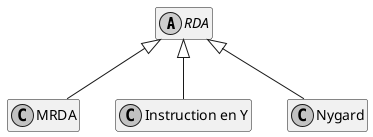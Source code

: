 @startuml RDA
skinparam monochrome true
hide members

abstract class RDA {
}

RDA <|-- MRDA
class MRDA {
}


RDA <|-- "Instruction en Y"
class "Instruction en Y" {
}

RDA <|-- Nygard
class Nygard {
}
@enduml
